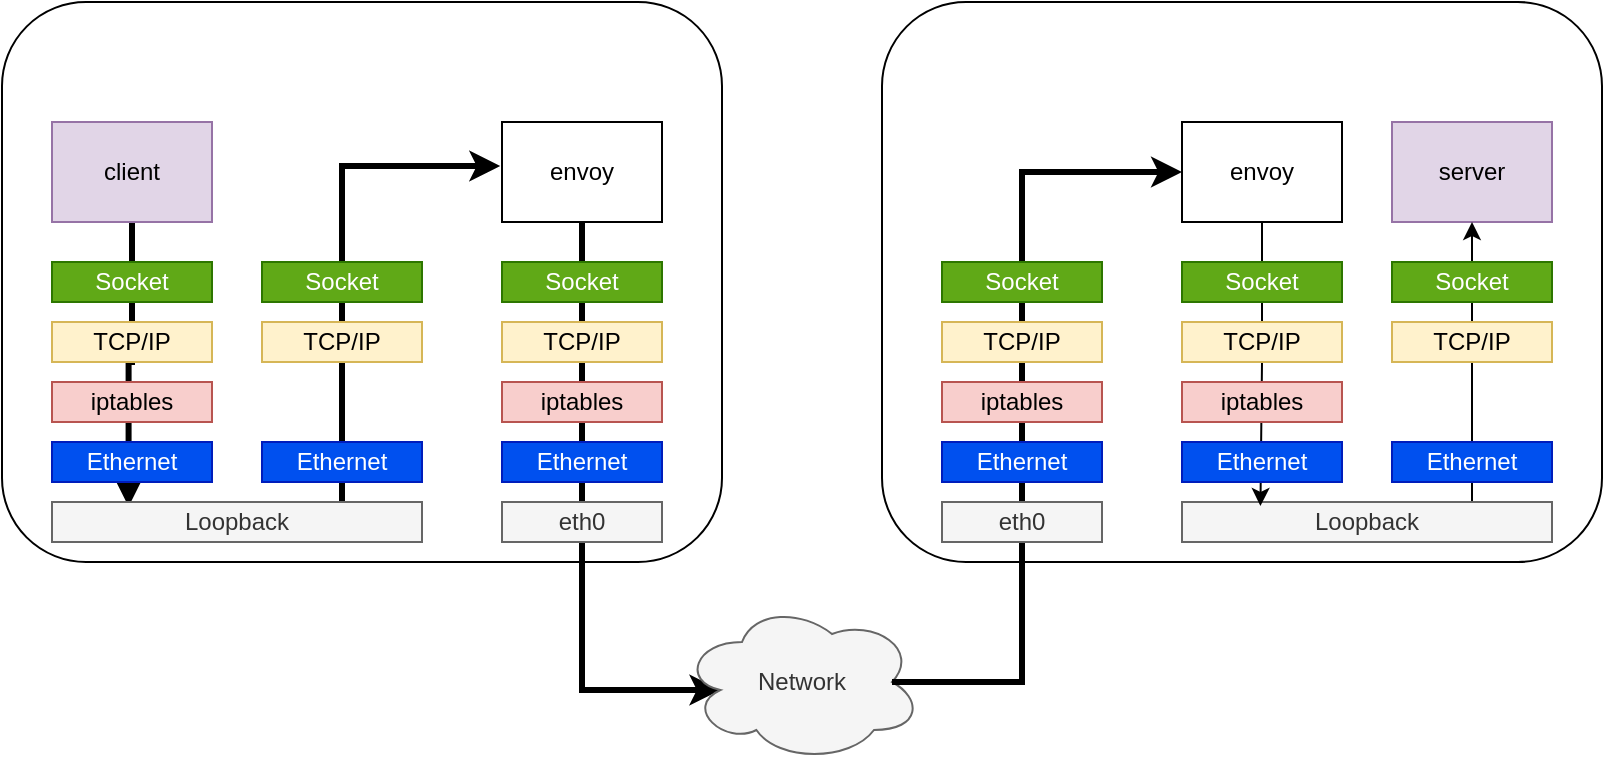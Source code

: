 <mxfile version="14.4.2" type="github">
  <diagram id="94O-eWi-ujNEiFMTeJ2n" name="Page-1">
    <mxGraphModel dx="782" dy="475" grid="1" gridSize="10" guides="1" tooltips="1" connect="1" arrows="1" fold="1" page="1" pageScale="1" pageWidth="850" pageHeight="1100" math="0" shadow="0">
      <root>
        <mxCell id="0" />
        <mxCell id="1" parent="0" />
        <mxCell id="LQTs8PRi4ih6TT2D-i4s-1" value="" style="rounded=1;whiteSpace=wrap;html=1;" vertex="1" parent="1">
          <mxGeometry x="180" y="50" width="360" height="280" as="geometry" />
        </mxCell>
        <mxCell id="LQTs8PRi4ih6TT2D-i4s-37" value="" style="edgeStyle=orthogonalEdgeStyle;rounded=0;orthogonalLoop=1;jettySize=auto;html=1;entryX=0.207;entryY=0.118;entryDx=0;entryDy=0;entryPerimeter=0;strokeWidth=3;" edge="1" parent="1" source="LQTs8PRi4ih6TT2D-i4s-2" target="LQTs8PRi4ih6TT2D-i4s-7">
          <mxGeometry relative="1" as="geometry" />
        </mxCell>
        <mxCell id="LQTs8PRi4ih6TT2D-i4s-2" value="client" style="rounded=0;whiteSpace=wrap;html=1;fillColor=#e1d5e7;strokeColor=#9673a6;" vertex="1" parent="1">
          <mxGeometry x="205" y="110" width="80" height="50" as="geometry" />
        </mxCell>
        <mxCell id="LQTs8PRi4ih6TT2D-i4s-3" value="Socket" style="rounded=0;whiteSpace=wrap;html=1;fillColor=#60a917;strokeColor=#2D7600;fontColor=#ffffff;" vertex="1" parent="1">
          <mxGeometry x="205" y="180" width="80" height="20" as="geometry" />
        </mxCell>
        <mxCell id="LQTs8PRi4ih6TT2D-i4s-4" value="TCP/IP&lt;span style=&quot;color: rgba(0 , 0 , 0 , 0) ; font-family: monospace ; font-size: 0px&quot;&gt;%3CmxGraphModel%3E%3Croot%3E%3CmxCell%20id%3D%220%22%2F%3E%3CmxCell%20id%3D%221%22%20parent%3D%220%22%2F%3E%3CmxCell%20id%3D%222%22%20value%3D%22Socket%22%20style%3D%22rounded%3D0%3BwhiteSpace%3Dwrap%3Bhtml%3D1%3B%22%20vertex%3D%221%22%20parent%3D%221%22%3E%3CmxGeometry%20x%3D%22205%22%20y%3D%22180%22%20width%3D%2280%22%20height%3D%2220%22%20as%3D%22geometry%22%2F%3E%3C%2FmxCell%3E%3C%2Froot%3E%3C%2FmxGraphModel%3E&lt;/span&gt;" style="rounded=0;whiteSpace=wrap;html=1;fillColor=#fff2cc;strokeColor=#d6b656;" vertex="1" parent="1">
          <mxGeometry x="205" y="210" width="80" height="20" as="geometry" />
        </mxCell>
        <mxCell id="LQTs8PRi4ih6TT2D-i4s-6" value="iptables" style="rounded=0;whiteSpace=wrap;html=1;fillColor=#f8cecc;strokeColor=#b85450;" vertex="1" parent="1">
          <mxGeometry x="205" y="240" width="80" height="20" as="geometry" />
        </mxCell>
        <mxCell id="LQTs8PRi4ih6TT2D-i4s-38" style="edgeStyle=orthogonalEdgeStyle;rounded=0;orthogonalLoop=1;jettySize=auto;html=1;strokeColor=#000000;entryX=-0.011;entryY=0.44;entryDx=0;entryDy=0;entryPerimeter=0;strokeWidth=3;" edge="1" parent="1" source="LQTs8PRi4ih6TT2D-i4s-7" target="LQTs8PRi4ih6TT2D-i4s-15">
          <mxGeometry relative="1" as="geometry">
            <Array as="points">
              <mxPoint x="350" y="132" />
            </Array>
          </mxGeometry>
        </mxCell>
        <mxCell id="LQTs8PRi4ih6TT2D-i4s-7" value="Loopback" style="rounded=0;whiteSpace=wrap;html=1;fillColor=#f5f5f5;strokeColor=#666666;fontColor=#333333;" vertex="1" parent="1">
          <mxGeometry x="205" y="300" width="185" height="20" as="geometry" />
        </mxCell>
        <mxCell id="LQTs8PRi4ih6TT2D-i4s-8" value="Ethernet" style="rounded=0;whiteSpace=wrap;html=1;fillColor=#0050ef;strokeColor=#001DBC;fontColor=#ffffff;" vertex="1" parent="1">
          <mxGeometry x="205" y="270" width="80" height="20" as="geometry" />
        </mxCell>
        <mxCell id="LQTs8PRi4ih6TT2D-i4s-11" value="Socket" style="rounded=0;whiteSpace=wrap;html=1;fillColor=#60a917;strokeColor=#2D7600;fontColor=#ffffff;" vertex="1" parent="1">
          <mxGeometry x="310" y="180" width="80" height="20" as="geometry" />
        </mxCell>
        <mxCell id="LQTs8PRi4ih6TT2D-i4s-12" value="TCP/IP&lt;span style=&quot;color: rgba(0 , 0 , 0 , 0) ; font-family: monospace ; font-size: 0px&quot;&gt;%3CmxGraphModel%3E%3Croot%3E%3CmxCell%20id%3D%220%22%2F%3E%3CmxCell%20id%3D%221%22%20parent%3D%220%22%2F%3E%3CmxCell%20id%3D%222%22%20value%3D%22Socket%22%20style%3D%22rounded%3D0%3BwhiteSpace%3Dwrap%3Bhtml%3D1%3B%22%20vertex%3D%221%22%20parent%3D%221%22%3E%3CmxGeometry%20x%3D%22205%22%20y%3D%22180%22%20width%3D%2280%22%20height%3D%2220%22%20as%3D%22geometry%22%2F%3E%3C%2FmxCell%3E%3C%2Froot%3E%3C%2FmxGraphModel%3E&lt;/span&gt;" style="rounded=0;whiteSpace=wrap;html=1;fillColor=#fff2cc;strokeColor=#d6b656;" vertex="1" parent="1">
          <mxGeometry x="310" y="210" width="80" height="20" as="geometry" />
        </mxCell>
        <mxCell id="LQTs8PRi4ih6TT2D-i4s-14" value="Ethernet" style="rounded=0;whiteSpace=wrap;html=1;fillColor=#0050ef;strokeColor=#001DBC;fontColor=#ffffff;" vertex="1" parent="1">
          <mxGeometry x="310" y="270" width="80" height="20" as="geometry" />
        </mxCell>
        <mxCell id="LQTs8PRi4ih6TT2D-i4s-40" style="edgeStyle=orthogonalEdgeStyle;rounded=0;orthogonalLoop=1;jettySize=auto;html=1;entryX=0.16;entryY=0.55;entryDx=0;entryDy=0;entryPerimeter=0;strokeColor=#000000;strokeWidth=3;" edge="1" parent="1" source="LQTs8PRi4ih6TT2D-i4s-15" target="LQTs8PRi4ih6TT2D-i4s-39">
          <mxGeometry relative="1" as="geometry">
            <Array as="points">
              <mxPoint x="470" y="394" />
            </Array>
          </mxGeometry>
        </mxCell>
        <mxCell id="LQTs8PRi4ih6TT2D-i4s-15" value="envoy" style="rounded=0;whiteSpace=wrap;html=1;" vertex="1" parent="1">
          <mxGeometry x="430" y="110" width="80" height="50" as="geometry" />
        </mxCell>
        <mxCell id="LQTs8PRi4ih6TT2D-i4s-16" value="Socket" style="rounded=0;whiteSpace=wrap;html=1;fillColor=#60a917;strokeColor=#2D7600;fontColor=#ffffff;" vertex="1" parent="1">
          <mxGeometry x="430" y="180" width="80" height="20" as="geometry" />
        </mxCell>
        <mxCell id="LQTs8PRi4ih6TT2D-i4s-17" value="TCP/IP&lt;span style=&quot;color: rgba(0 , 0 , 0 , 0) ; font-family: monospace ; font-size: 0px&quot;&gt;%3CmxGraphModel%3E%3Croot%3E%3CmxCell%20id%3D%220%22%2F%3E%3CmxCell%20id%3D%221%22%20parent%3D%220%22%2F%3E%3CmxCell%20id%3D%222%22%20value%3D%22Socket%22%20style%3D%22rounded%3D0%3BwhiteSpace%3Dwrap%3Bhtml%3D1%3B%22%20vertex%3D%221%22%20parent%3D%221%22%3E%3CmxGeometry%20x%3D%22205%22%20y%3D%22180%22%20width%3D%2280%22%20height%3D%2220%22%20as%3D%22geometry%22%2F%3E%3C%2FmxCell%3E%3C%2Froot%3E%3C%2FmxGraphModel%3E&lt;/span&gt;" style="rounded=0;whiteSpace=wrap;html=1;fillColor=#fff2cc;strokeColor=#d6b656;" vertex="1" parent="1">
          <mxGeometry x="430" y="210" width="80" height="20" as="geometry" />
        </mxCell>
        <mxCell id="LQTs8PRi4ih6TT2D-i4s-18" value="iptables" style="rounded=0;whiteSpace=wrap;html=1;fillColor=#f8cecc;strokeColor=#b85450;" vertex="1" parent="1">
          <mxGeometry x="430" y="240" width="80" height="20" as="geometry" />
        </mxCell>
        <mxCell id="LQTs8PRi4ih6TT2D-i4s-19" value="Ethernet" style="rounded=0;whiteSpace=wrap;html=1;fillColor=#0050ef;strokeColor=#001DBC;fontColor=#ffffff;" vertex="1" parent="1">
          <mxGeometry x="430" y="270" width="80" height="20" as="geometry" />
        </mxCell>
        <mxCell id="LQTs8PRi4ih6TT2D-i4s-20" value="eth0" style="rounded=0;whiteSpace=wrap;html=1;fillColor=#f5f5f5;strokeColor=#666666;fontColor=#333333;" vertex="1" parent="1">
          <mxGeometry x="430" y="300" width="80" height="20" as="geometry" />
        </mxCell>
        <mxCell id="LQTs8PRi4ih6TT2D-i4s-21" value="" style="rounded=1;whiteSpace=wrap;html=1;" vertex="1" parent="1">
          <mxGeometry x="620" y="50" width="360" height="280" as="geometry" />
        </mxCell>
        <mxCell id="LQTs8PRi4ih6TT2D-i4s-22" value="server" style="rounded=0;whiteSpace=wrap;html=1;fillColor=#e1d5e7;strokeColor=#9673a6;" vertex="1" parent="1">
          <mxGeometry x="875" y="110" width="80" height="50" as="geometry" />
        </mxCell>
        <mxCell id="LQTs8PRi4ih6TT2D-i4s-43" style="edgeStyle=orthogonalEdgeStyle;rounded=0;orthogonalLoop=1;jettySize=auto;html=1;entryX=0.5;entryY=1;entryDx=0;entryDy=0;strokeColor=#000000;" edge="1" parent="1" source="LQTs8PRi4ih6TT2D-i4s-26" target="LQTs8PRi4ih6TT2D-i4s-22">
          <mxGeometry relative="1" as="geometry">
            <Array as="points">
              <mxPoint x="915" y="260" />
              <mxPoint x="915" y="260" />
            </Array>
          </mxGeometry>
        </mxCell>
        <mxCell id="LQTs8PRi4ih6TT2D-i4s-26" value="Loopback" style="rounded=0;whiteSpace=wrap;html=1;fillColor=#f5f5f5;strokeColor=#666666;fontColor=#333333;" vertex="1" parent="1">
          <mxGeometry x="770" y="300" width="185" height="20" as="geometry" />
        </mxCell>
        <mxCell id="LQTs8PRi4ih6TT2D-i4s-28" value="Socket" style="rounded=0;whiteSpace=wrap;html=1;fillColor=#60a917;strokeColor=#2D7600;fontColor=#ffffff;" vertex="1" parent="1">
          <mxGeometry x="875" y="180" width="80" height="20" as="geometry" />
        </mxCell>
        <mxCell id="LQTs8PRi4ih6TT2D-i4s-29" value="TCP/IP&lt;span style=&quot;color: rgba(0 , 0 , 0 , 0) ; font-family: monospace ; font-size: 0px&quot;&gt;%3CmxGraphModel%3E%3Croot%3E%3CmxCell%20id%3D%220%22%2F%3E%3CmxCell%20id%3D%221%22%20parent%3D%220%22%2F%3E%3CmxCell%20id%3D%222%22%20value%3D%22Socket%22%20style%3D%22rounded%3D0%3BwhiteSpace%3Dwrap%3Bhtml%3D1%3B%22%20vertex%3D%221%22%20parent%3D%221%22%3E%3CmxGeometry%20x%3D%22205%22%20y%3D%22180%22%20width%3D%2280%22%20height%3D%2220%22%20as%3D%22geometry%22%2F%3E%3C%2FmxCell%3E%3C%2Froot%3E%3C%2FmxGraphModel%3E&lt;/span&gt;" style="rounded=0;whiteSpace=wrap;html=1;fillColor=#fff2cc;strokeColor=#d6b656;" vertex="1" parent="1">
          <mxGeometry x="875" y="210" width="80" height="20" as="geometry" />
        </mxCell>
        <mxCell id="LQTs8PRi4ih6TT2D-i4s-30" value="Ethernet" style="rounded=0;whiteSpace=wrap;html=1;fillColor=#0050ef;strokeColor=#001DBC;fontColor=#ffffff;" vertex="1" parent="1">
          <mxGeometry x="875" y="270" width="80" height="20" as="geometry" />
        </mxCell>
        <mxCell id="LQTs8PRi4ih6TT2D-i4s-42" style="edgeStyle=orthogonalEdgeStyle;rounded=0;orthogonalLoop=1;jettySize=auto;html=1;entryX=0.212;entryY=0.099;entryDx=0;entryDy=0;entryPerimeter=0;strokeColor=#000000;" edge="1" parent="1" source="LQTs8PRi4ih6TT2D-i4s-31" target="LQTs8PRi4ih6TT2D-i4s-26">
          <mxGeometry relative="1" as="geometry" />
        </mxCell>
        <mxCell id="LQTs8PRi4ih6TT2D-i4s-31" value="envoy" style="rounded=0;whiteSpace=wrap;html=1;" vertex="1" parent="1">
          <mxGeometry x="770" y="110" width="80" height="50" as="geometry" />
        </mxCell>
        <mxCell id="LQTs8PRi4ih6TT2D-i4s-39" value="Network" style="ellipse;shape=cloud;whiteSpace=wrap;html=1;fillColor=#f5f5f5;strokeColor=#666666;fontColor=#333333;" vertex="1" parent="1">
          <mxGeometry x="520" y="350" width="120" height="80" as="geometry" />
        </mxCell>
        <mxCell id="LQTs8PRi4ih6TT2D-i4s-41" style="edgeStyle=orthogonalEdgeStyle;rounded=0;orthogonalLoop=1;jettySize=auto;html=1;entryX=0;entryY=0.5;entryDx=0;entryDy=0;strokeColor=#000000;exitX=0.875;exitY=0.5;exitDx=0;exitDy=0;exitPerimeter=0;strokeWidth=3;" edge="1" parent="1" source="LQTs8PRi4ih6TT2D-i4s-39" target="LQTs8PRi4ih6TT2D-i4s-31">
          <mxGeometry relative="1" as="geometry">
            <Array as="points">
              <mxPoint x="690" y="390" />
              <mxPoint x="690" y="135" />
            </Array>
          </mxGeometry>
        </mxCell>
        <mxCell id="LQTs8PRi4ih6TT2D-i4s-32" value="Socket" style="rounded=0;whiteSpace=wrap;html=1;fillColor=#60a917;strokeColor=#2D7600;fontColor=#ffffff;" vertex="1" parent="1">
          <mxGeometry x="650" y="180" width="80" height="20" as="geometry" />
        </mxCell>
        <mxCell id="LQTs8PRi4ih6TT2D-i4s-33" value="TCP/IP&lt;span style=&quot;color: rgba(0 , 0 , 0 , 0) ; font-family: monospace ; font-size: 0px&quot;&gt;%3CmxGraphModel%3E%3Croot%3E%3CmxCell%20id%3D%220%22%2F%3E%3CmxCell%20id%3D%221%22%20parent%3D%220%22%2F%3E%3CmxCell%20id%3D%222%22%20value%3D%22Socket%22%20style%3D%22rounded%3D0%3BwhiteSpace%3Dwrap%3Bhtml%3D1%3B%22%20vertex%3D%221%22%20parent%3D%221%22%3E%3CmxGeometry%20x%3D%22205%22%20y%3D%22180%22%20width%3D%2280%22%20height%3D%2220%22%20as%3D%22geometry%22%2F%3E%3C%2FmxCell%3E%3C%2Froot%3E%3C%2FmxGraphModel%3E&lt;/span&gt;" style="rounded=0;whiteSpace=wrap;html=1;fillColor=#fff2cc;strokeColor=#d6b656;" vertex="1" parent="1">
          <mxGeometry x="650" y="210" width="80" height="20" as="geometry" />
        </mxCell>
        <mxCell id="LQTs8PRi4ih6TT2D-i4s-34" value="iptables" style="rounded=0;whiteSpace=wrap;html=1;fillColor=#f8cecc;strokeColor=#b85450;" vertex="1" parent="1">
          <mxGeometry x="650" y="240" width="80" height="20" as="geometry" />
        </mxCell>
        <mxCell id="LQTs8PRi4ih6TT2D-i4s-35" value="Ethernet" style="rounded=0;whiteSpace=wrap;html=1;fillColor=#0050ef;strokeColor=#001DBC;fontColor=#ffffff;" vertex="1" parent="1">
          <mxGeometry x="650" y="270" width="80" height="20" as="geometry" />
        </mxCell>
        <mxCell id="LQTs8PRi4ih6TT2D-i4s-36" value="eth0" style="rounded=0;whiteSpace=wrap;html=1;fillColor=#f5f5f5;strokeColor=#666666;fontColor=#333333;" vertex="1" parent="1">
          <mxGeometry x="650" y="300" width="80" height="20" as="geometry" />
        </mxCell>
        <mxCell id="LQTs8PRi4ih6TT2D-i4s-23" value="Socket" style="rounded=0;whiteSpace=wrap;html=1;fillColor=#60a917;strokeColor=#2D7600;fontColor=#ffffff;" vertex="1" parent="1">
          <mxGeometry x="770" y="180" width="80" height="20" as="geometry" />
        </mxCell>
        <mxCell id="LQTs8PRi4ih6TT2D-i4s-24" value="TCP/IP&lt;span style=&quot;color: rgba(0 , 0 , 0 , 0) ; font-family: monospace ; font-size: 0px&quot;&gt;%3CmxGraphModel%3E%3Croot%3E%3CmxCell%20id%3D%220%22%2F%3E%3CmxCell%20id%3D%221%22%20parent%3D%220%22%2F%3E%3CmxCell%20id%3D%222%22%20value%3D%22Socket%22%20style%3D%22rounded%3D0%3BwhiteSpace%3Dwrap%3Bhtml%3D1%3B%22%20vertex%3D%221%22%20parent%3D%221%22%3E%3CmxGeometry%20x%3D%22205%22%20y%3D%22180%22%20width%3D%2280%22%20height%3D%2220%22%20as%3D%22geometry%22%2F%3E%3C%2FmxCell%3E%3C%2Froot%3E%3C%2FmxGraphModel%3E&lt;/span&gt;" style="rounded=0;whiteSpace=wrap;html=1;fillColor=#fff2cc;strokeColor=#d6b656;" vertex="1" parent="1">
          <mxGeometry x="770" y="210" width="80" height="20" as="geometry" />
        </mxCell>
        <mxCell id="LQTs8PRi4ih6TT2D-i4s-25" value="iptables" style="rounded=0;whiteSpace=wrap;html=1;fillColor=#f8cecc;strokeColor=#b85450;" vertex="1" parent="1">
          <mxGeometry x="770" y="240" width="80" height="20" as="geometry" />
        </mxCell>
        <mxCell id="LQTs8PRi4ih6TT2D-i4s-27" value="Ethernet" style="rounded=0;whiteSpace=wrap;html=1;fillColor=#0050ef;strokeColor=#001DBC;fontColor=#ffffff;" vertex="1" parent="1">
          <mxGeometry x="770" y="270" width="80" height="20" as="geometry" />
        </mxCell>
      </root>
    </mxGraphModel>
  </diagram>
</mxfile>
